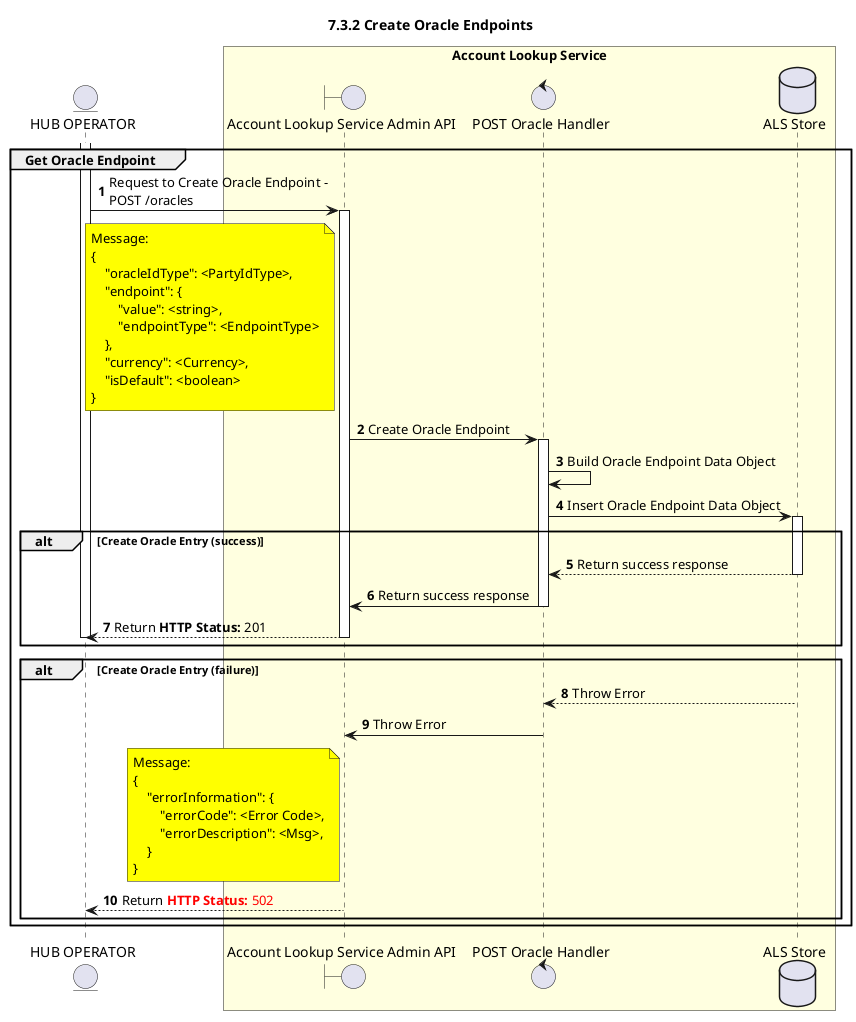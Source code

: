/'*****
 License
 --------------
 Copyright © 2017 Bill & Melinda Gates Foundation
 The Mojaloop files are made available by the Bill & Melinda Gates Foundation under the Apache License, Version 2.0 (the "License") and you may not use these files except in compliance with the License. You may obtain a copy of the License at
 http://www.apache.org/licenses/LICENSE-2.0
 Unless required by applicable law or agreed to in writing, the Mojaloop files are distributed on an "AS IS" BASIS, WITHOUT WARRANTIES OR CONDITIONS OF ANY KIND, either express or implied. See the License for the specific language governing permissions and limitations under the License.
 Contributors
 --------------
 This is the official list of the Mojaloop project contributors for this file.
 Names of the original copyright holders (individuals or organizations)
 should be listed with a '*' in the first column. People who have
 contributed from an organization can be listed under the organization
 that actually holds the copyright for their contributions (see the
 Gates Foundation organization for an example). Those individuals should have
 their names indented and be marked with a '-'. Email address can be added
 optionally within square brackets <email>.
 * Gates Foundation
 - Name Surname <name.surname@gatesfoundation.com>

 * Rajiv Mothilal <rajiv.mothilal@modusbox.com>
 --------------
 ******'/


@startuml
' declare title
title 7.3.2 Create Oracle Endpoints

autonumber


' Actor Keys:
' boundary - APIs/Interfaces, etc
' control - ALS Admin Handler
' database - Database Persistent Store

' declare actors
entity "HUB OPERATOR" as OPERATOR
boundary "Account Lookup Service Admin API" as ALSADM
control "POST Oracle Handler" as ORC_HANDLER
database "ALS Store" as DB

box "Account Lookup Service" #LightYellow
participant ALSADM
participant ORC_HANDLER
participant DB
end box

' start flow

activate OPERATOR
group Get Oracle Endpoint
  OPERATOR -> ALSADM: Request to Create Oracle Endpoint -\nPOST /oracles
  note left of ALSADM #yellow
      Message:
      {
          "oracleIdType": <PartyIdType>,
          "endpoint": {
              "value": <string>,
              "endpointType": <EndpointType>
          },
          "currency": <Currency>,
          "isDefault": <boolean>
      }
  end note
  activate ALSADM

  ALSADM -> ORC_HANDLER: Create Oracle Endpoint

  activate ORC_HANDLER
  ORC_HANDLER -> ORC_HANDLER: Build Oracle Endpoint Data Object
  ORC_HANDLER -> DB: Insert Oracle Endpoint Data Object
  activate DB

  alt Create Oracle Entry (success)
    DB --> ORC_HANDLER: Return success response
    deactivate DB

    ORC_HANDLER -> ALSADM: Return success response
    deactivate ORC_HANDLER
    ALSADM --> OPERATOR: Return <color #000000><b>HTTP Status:</b> 201</color>

    deactivate ALSADM
    deactivate OPERATOR
  end

  alt Create Oracle Entry (failure)
    DB --> ORC_HANDLER: Throw Error
    deactivate DB
    ORC_HANDLER -> ALSADM: Throw Error
    deactivate ORC_HANDLER
    note left of ALSADM #yellow
        Message:
        {
            "errorInformation": {
                "errorCode": <Error Code>,
                "errorDescription": <Msg>,
            }
        }
    end note

    ALSADM --> OPERATOR: Return <color #FF0000><b>HTTP Status:</b> 502</color>

    deactivate ALSADM
    deactivate OPERATOR


  end
end

@enduml
